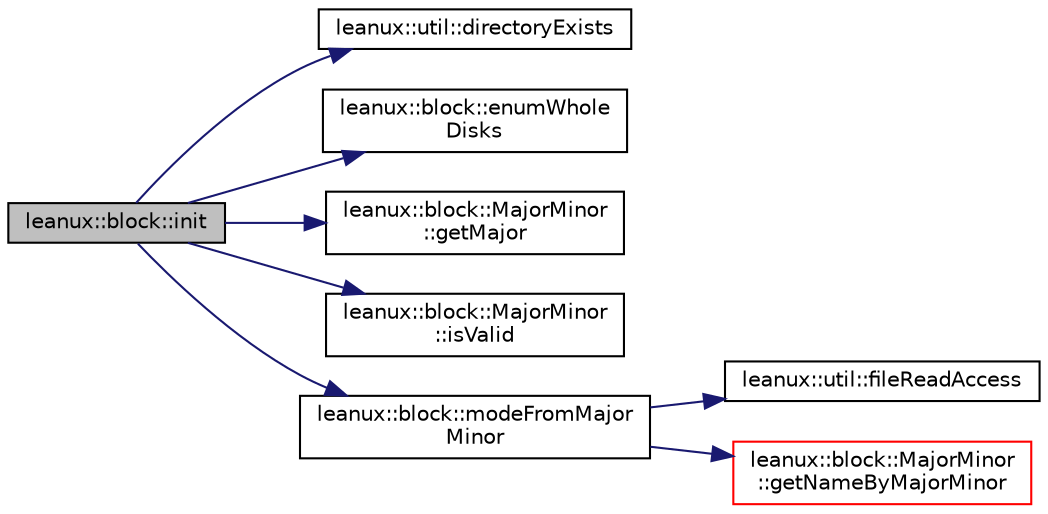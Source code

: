 digraph "leanux::block::init"
{
 // LATEX_PDF_SIZE
  bgcolor="transparent";
  edge [fontname="Helvetica",fontsize="10",labelfontname="Helvetica",labelfontsize="10"];
  node [fontname="Helvetica",fontsize="10",shape=record];
  rankdir="LR";
  Node1 [label="leanux::block::init",height=0.2,width=0.4,color="black", fillcolor="grey75", style="filled", fontcolor="black",tooltip="Initialize the block API."];
  Node1 -> Node2 [color="midnightblue",fontsize="10",style="solid",fontname="Helvetica"];
  Node2 [label="leanux::util::directoryExists",height=0.2,width=0.4,color="black",URL="$namespaceleanux_1_1util.html#a6ac7287d49f3dd9b2c6c9673257e145b",tooltip="Test if the path is an existing directory."];
  Node1 -> Node3 [color="midnightblue",fontsize="10",style="solid",fontname="Helvetica"];
  Node3 [label="leanux::block::enumWhole\lDisks",height=0.2,width=0.4,color="black",URL="$namespaceleanux_1_1block.html#ac08a21002b48cb1bbfaf8d77b4aac5f6",tooltip="get a list of whole disks (exclude partitions)."];
  Node1 -> Node4 [color="midnightblue",fontsize="10",style="solid",fontname="Helvetica"];
  Node4 [label="leanux::block::MajorMinor\l::getMajor",height=0.2,width=0.4,color="black",URL="$classleanux_1_1block_1_1MajorMinor.html#a7e5217cefada330c0b412a4cc0e8ba8a",tooltip="Get the major."];
  Node1 -> Node5 [color="midnightblue",fontsize="10",style="solid",fontname="Helvetica"];
  Node5 [label="leanux::block::MajorMinor\l::isValid",height=0.2,width=0.4,color="black",URL="$classleanux_1_1block_1_1MajorMinor.html#a26905a16bdd3e525abb2ada713f80704",tooltip="Test MajorMinor validity."];
  Node1 -> Node6 [color="midnightblue",fontsize="10",style="solid",fontname="Helvetica"];
  Node6 [label="leanux::block::modeFromMajor\lMinor",height=0.2,width=0.4,color="black",URL="$namespaceleanux_1_1block.html#a9fd7f9ca7fa9102da23e1299fe841f48",tooltip="Detect the udevMode from the given MajorMinor and udev_path."];
  Node6 -> Node7 [color="midnightblue",fontsize="10",style="solid",fontname="Helvetica"];
  Node7 [label="leanux::util::fileReadAccess",height=0.2,width=0.4,color="black",URL="$namespaceleanux_1_1util.html#a6421ca2c46c56eebe1a486c6a498ce7d",tooltip="Test if a file exists and can be read."];
  Node6 -> Node8 [color="midnightblue",fontsize="10",style="solid",fontname="Helvetica"];
  Node8 [label="leanux::block::MajorMinor\l::getNameByMajorMinor",height=0.2,width=0.4,color="red",URL="$classleanux_1_1block_1_1MajorMinor.html#adc3f437e329318ee21bddbbebaeb740e",tooltip="Get the DeviceName for the MajorMinor."];
}
